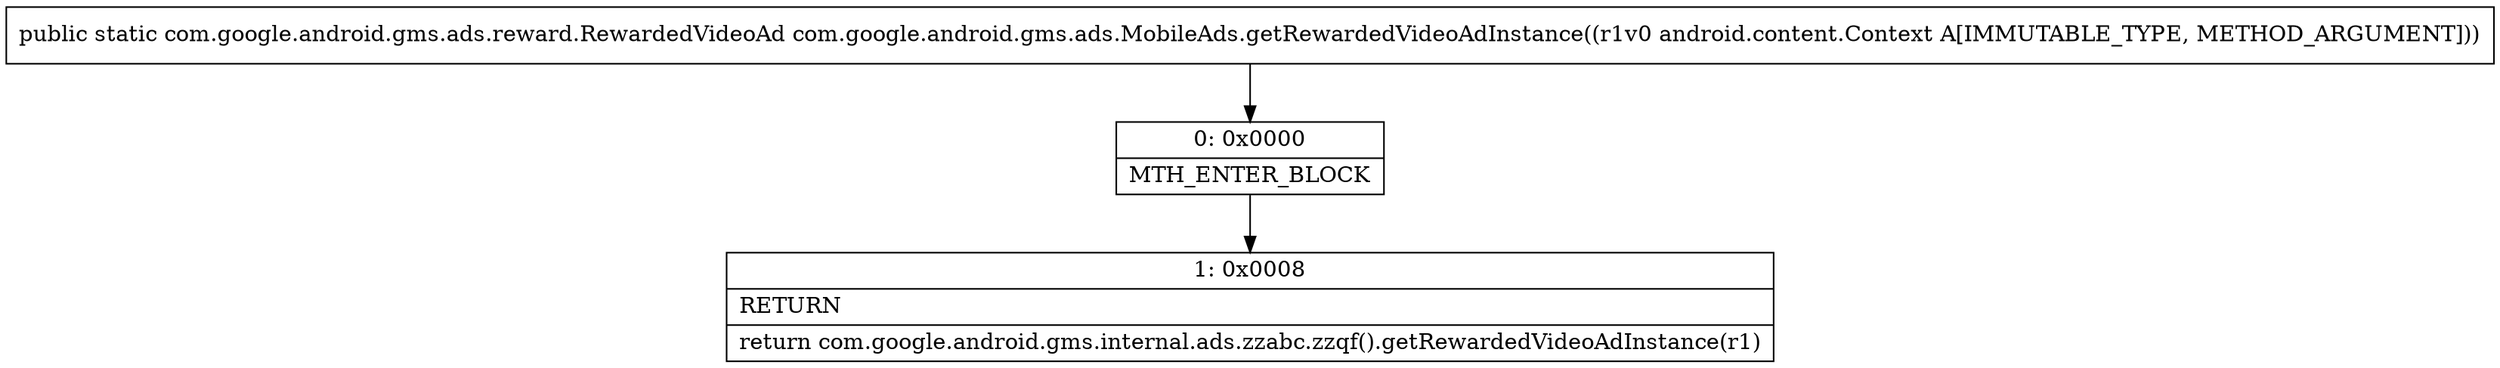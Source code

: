 digraph "CFG forcom.google.android.gms.ads.MobileAds.getRewardedVideoAdInstance(Landroid\/content\/Context;)Lcom\/google\/android\/gms\/ads\/reward\/RewardedVideoAd;" {
Node_0 [shape=record,label="{0\:\ 0x0000|MTH_ENTER_BLOCK\l}"];
Node_1 [shape=record,label="{1\:\ 0x0008|RETURN\l|return com.google.android.gms.internal.ads.zzabc.zzqf().getRewardedVideoAdInstance(r1)\l}"];
MethodNode[shape=record,label="{public static com.google.android.gms.ads.reward.RewardedVideoAd com.google.android.gms.ads.MobileAds.getRewardedVideoAdInstance((r1v0 android.content.Context A[IMMUTABLE_TYPE, METHOD_ARGUMENT])) }"];
MethodNode -> Node_0;
Node_0 -> Node_1;
}

